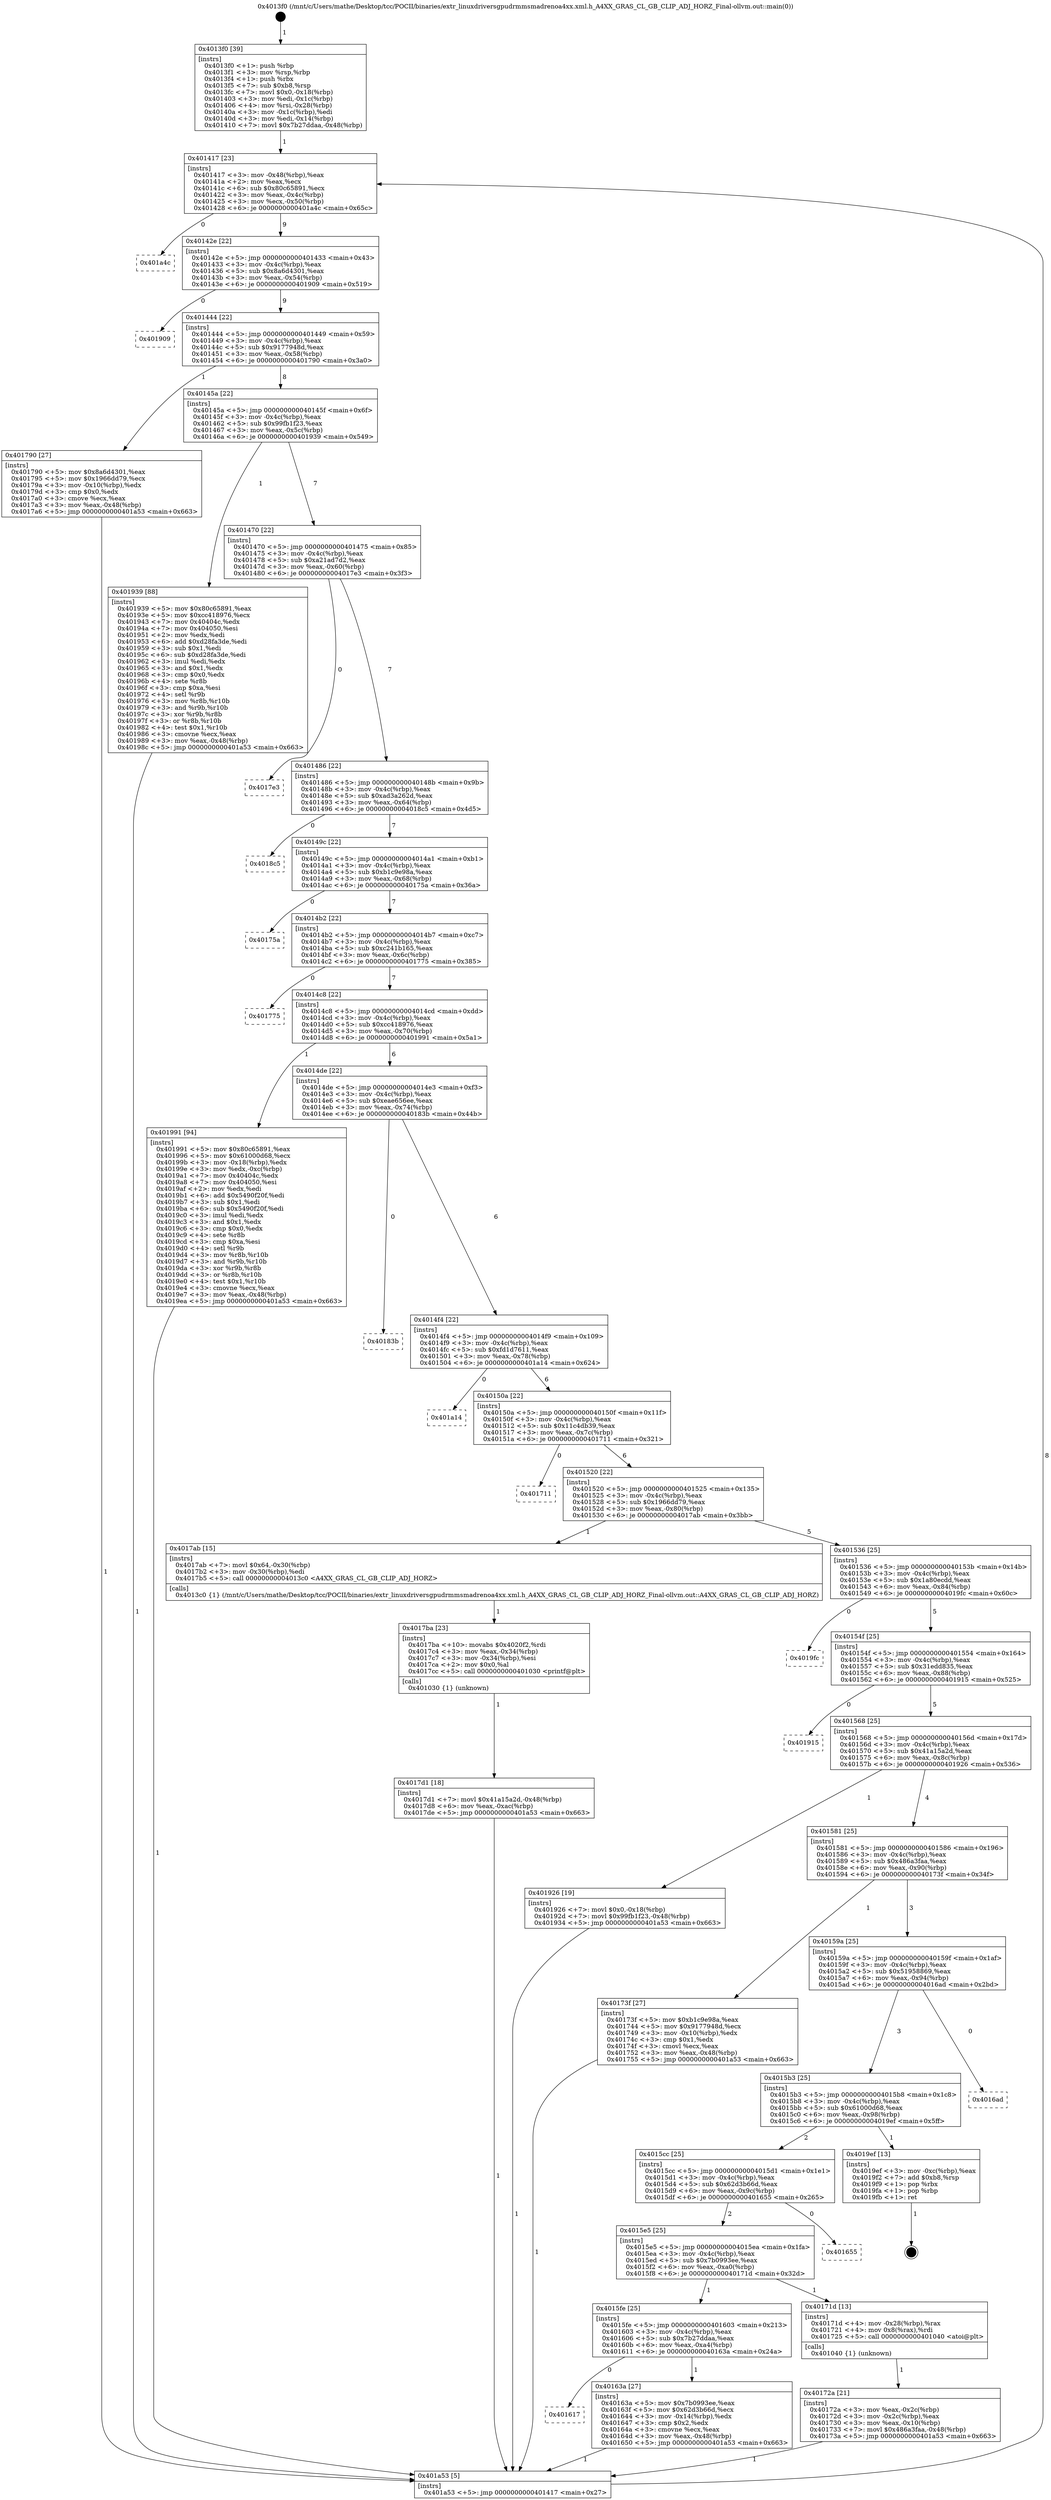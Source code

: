 digraph "0x4013f0" {
  label = "0x4013f0 (/mnt/c/Users/mathe/Desktop/tcc/POCII/binaries/extr_linuxdriversgpudrmmsmadrenoa4xx.xml.h_A4XX_GRAS_CL_GB_CLIP_ADJ_HORZ_Final-ollvm.out::main(0))"
  labelloc = "t"
  node[shape=record]

  Entry [label="",width=0.3,height=0.3,shape=circle,fillcolor=black,style=filled]
  "0x401417" [label="{
     0x401417 [23]\l
     | [instrs]\l
     &nbsp;&nbsp;0x401417 \<+3\>: mov -0x48(%rbp),%eax\l
     &nbsp;&nbsp;0x40141a \<+2\>: mov %eax,%ecx\l
     &nbsp;&nbsp;0x40141c \<+6\>: sub $0x80c65891,%ecx\l
     &nbsp;&nbsp;0x401422 \<+3\>: mov %eax,-0x4c(%rbp)\l
     &nbsp;&nbsp;0x401425 \<+3\>: mov %ecx,-0x50(%rbp)\l
     &nbsp;&nbsp;0x401428 \<+6\>: je 0000000000401a4c \<main+0x65c\>\l
  }"]
  "0x401a4c" [label="{
     0x401a4c\l
  }", style=dashed]
  "0x40142e" [label="{
     0x40142e [22]\l
     | [instrs]\l
     &nbsp;&nbsp;0x40142e \<+5\>: jmp 0000000000401433 \<main+0x43\>\l
     &nbsp;&nbsp;0x401433 \<+3\>: mov -0x4c(%rbp),%eax\l
     &nbsp;&nbsp;0x401436 \<+5\>: sub $0x8a6d4301,%eax\l
     &nbsp;&nbsp;0x40143b \<+3\>: mov %eax,-0x54(%rbp)\l
     &nbsp;&nbsp;0x40143e \<+6\>: je 0000000000401909 \<main+0x519\>\l
  }"]
  Exit [label="",width=0.3,height=0.3,shape=circle,fillcolor=black,style=filled,peripheries=2]
  "0x401909" [label="{
     0x401909\l
  }", style=dashed]
  "0x401444" [label="{
     0x401444 [22]\l
     | [instrs]\l
     &nbsp;&nbsp;0x401444 \<+5\>: jmp 0000000000401449 \<main+0x59\>\l
     &nbsp;&nbsp;0x401449 \<+3\>: mov -0x4c(%rbp),%eax\l
     &nbsp;&nbsp;0x40144c \<+5\>: sub $0x9177948d,%eax\l
     &nbsp;&nbsp;0x401451 \<+3\>: mov %eax,-0x58(%rbp)\l
     &nbsp;&nbsp;0x401454 \<+6\>: je 0000000000401790 \<main+0x3a0\>\l
  }"]
  "0x4017d1" [label="{
     0x4017d1 [18]\l
     | [instrs]\l
     &nbsp;&nbsp;0x4017d1 \<+7\>: movl $0x41a15a2d,-0x48(%rbp)\l
     &nbsp;&nbsp;0x4017d8 \<+6\>: mov %eax,-0xac(%rbp)\l
     &nbsp;&nbsp;0x4017de \<+5\>: jmp 0000000000401a53 \<main+0x663\>\l
  }"]
  "0x401790" [label="{
     0x401790 [27]\l
     | [instrs]\l
     &nbsp;&nbsp;0x401790 \<+5\>: mov $0x8a6d4301,%eax\l
     &nbsp;&nbsp;0x401795 \<+5\>: mov $0x1966dd79,%ecx\l
     &nbsp;&nbsp;0x40179a \<+3\>: mov -0x10(%rbp),%edx\l
     &nbsp;&nbsp;0x40179d \<+3\>: cmp $0x0,%edx\l
     &nbsp;&nbsp;0x4017a0 \<+3\>: cmove %ecx,%eax\l
     &nbsp;&nbsp;0x4017a3 \<+3\>: mov %eax,-0x48(%rbp)\l
     &nbsp;&nbsp;0x4017a6 \<+5\>: jmp 0000000000401a53 \<main+0x663\>\l
  }"]
  "0x40145a" [label="{
     0x40145a [22]\l
     | [instrs]\l
     &nbsp;&nbsp;0x40145a \<+5\>: jmp 000000000040145f \<main+0x6f\>\l
     &nbsp;&nbsp;0x40145f \<+3\>: mov -0x4c(%rbp),%eax\l
     &nbsp;&nbsp;0x401462 \<+5\>: sub $0x99fb1f23,%eax\l
     &nbsp;&nbsp;0x401467 \<+3\>: mov %eax,-0x5c(%rbp)\l
     &nbsp;&nbsp;0x40146a \<+6\>: je 0000000000401939 \<main+0x549\>\l
  }"]
  "0x4017ba" [label="{
     0x4017ba [23]\l
     | [instrs]\l
     &nbsp;&nbsp;0x4017ba \<+10\>: movabs $0x4020f2,%rdi\l
     &nbsp;&nbsp;0x4017c4 \<+3\>: mov %eax,-0x34(%rbp)\l
     &nbsp;&nbsp;0x4017c7 \<+3\>: mov -0x34(%rbp),%esi\l
     &nbsp;&nbsp;0x4017ca \<+2\>: mov $0x0,%al\l
     &nbsp;&nbsp;0x4017cc \<+5\>: call 0000000000401030 \<printf@plt\>\l
     | [calls]\l
     &nbsp;&nbsp;0x401030 \{1\} (unknown)\l
  }"]
  "0x401939" [label="{
     0x401939 [88]\l
     | [instrs]\l
     &nbsp;&nbsp;0x401939 \<+5\>: mov $0x80c65891,%eax\l
     &nbsp;&nbsp;0x40193e \<+5\>: mov $0xcc418976,%ecx\l
     &nbsp;&nbsp;0x401943 \<+7\>: mov 0x40404c,%edx\l
     &nbsp;&nbsp;0x40194a \<+7\>: mov 0x404050,%esi\l
     &nbsp;&nbsp;0x401951 \<+2\>: mov %edx,%edi\l
     &nbsp;&nbsp;0x401953 \<+6\>: add $0xd28fa3de,%edi\l
     &nbsp;&nbsp;0x401959 \<+3\>: sub $0x1,%edi\l
     &nbsp;&nbsp;0x40195c \<+6\>: sub $0xd28fa3de,%edi\l
     &nbsp;&nbsp;0x401962 \<+3\>: imul %edi,%edx\l
     &nbsp;&nbsp;0x401965 \<+3\>: and $0x1,%edx\l
     &nbsp;&nbsp;0x401968 \<+3\>: cmp $0x0,%edx\l
     &nbsp;&nbsp;0x40196b \<+4\>: sete %r8b\l
     &nbsp;&nbsp;0x40196f \<+3\>: cmp $0xa,%esi\l
     &nbsp;&nbsp;0x401972 \<+4\>: setl %r9b\l
     &nbsp;&nbsp;0x401976 \<+3\>: mov %r8b,%r10b\l
     &nbsp;&nbsp;0x401979 \<+3\>: and %r9b,%r10b\l
     &nbsp;&nbsp;0x40197c \<+3\>: xor %r9b,%r8b\l
     &nbsp;&nbsp;0x40197f \<+3\>: or %r8b,%r10b\l
     &nbsp;&nbsp;0x401982 \<+4\>: test $0x1,%r10b\l
     &nbsp;&nbsp;0x401986 \<+3\>: cmovne %ecx,%eax\l
     &nbsp;&nbsp;0x401989 \<+3\>: mov %eax,-0x48(%rbp)\l
     &nbsp;&nbsp;0x40198c \<+5\>: jmp 0000000000401a53 \<main+0x663\>\l
  }"]
  "0x401470" [label="{
     0x401470 [22]\l
     | [instrs]\l
     &nbsp;&nbsp;0x401470 \<+5\>: jmp 0000000000401475 \<main+0x85\>\l
     &nbsp;&nbsp;0x401475 \<+3\>: mov -0x4c(%rbp),%eax\l
     &nbsp;&nbsp;0x401478 \<+5\>: sub $0xa21ad7d2,%eax\l
     &nbsp;&nbsp;0x40147d \<+3\>: mov %eax,-0x60(%rbp)\l
     &nbsp;&nbsp;0x401480 \<+6\>: je 00000000004017e3 \<main+0x3f3\>\l
  }"]
  "0x40172a" [label="{
     0x40172a [21]\l
     | [instrs]\l
     &nbsp;&nbsp;0x40172a \<+3\>: mov %eax,-0x2c(%rbp)\l
     &nbsp;&nbsp;0x40172d \<+3\>: mov -0x2c(%rbp),%eax\l
     &nbsp;&nbsp;0x401730 \<+3\>: mov %eax,-0x10(%rbp)\l
     &nbsp;&nbsp;0x401733 \<+7\>: movl $0x486a3faa,-0x48(%rbp)\l
     &nbsp;&nbsp;0x40173a \<+5\>: jmp 0000000000401a53 \<main+0x663\>\l
  }"]
  "0x4017e3" [label="{
     0x4017e3\l
  }", style=dashed]
  "0x401486" [label="{
     0x401486 [22]\l
     | [instrs]\l
     &nbsp;&nbsp;0x401486 \<+5\>: jmp 000000000040148b \<main+0x9b\>\l
     &nbsp;&nbsp;0x40148b \<+3\>: mov -0x4c(%rbp),%eax\l
     &nbsp;&nbsp;0x40148e \<+5\>: sub $0xad3a262d,%eax\l
     &nbsp;&nbsp;0x401493 \<+3\>: mov %eax,-0x64(%rbp)\l
     &nbsp;&nbsp;0x401496 \<+6\>: je 00000000004018c5 \<main+0x4d5\>\l
  }"]
  "0x4013f0" [label="{
     0x4013f0 [39]\l
     | [instrs]\l
     &nbsp;&nbsp;0x4013f0 \<+1\>: push %rbp\l
     &nbsp;&nbsp;0x4013f1 \<+3\>: mov %rsp,%rbp\l
     &nbsp;&nbsp;0x4013f4 \<+1\>: push %rbx\l
     &nbsp;&nbsp;0x4013f5 \<+7\>: sub $0xb8,%rsp\l
     &nbsp;&nbsp;0x4013fc \<+7\>: movl $0x0,-0x18(%rbp)\l
     &nbsp;&nbsp;0x401403 \<+3\>: mov %edi,-0x1c(%rbp)\l
     &nbsp;&nbsp;0x401406 \<+4\>: mov %rsi,-0x28(%rbp)\l
     &nbsp;&nbsp;0x40140a \<+3\>: mov -0x1c(%rbp),%edi\l
     &nbsp;&nbsp;0x40140d \<+3\>: mov %edi,-0x14(%rbp)\l
     &nbsp;&nbsp;0x401410 \<+7\>: movl $0x7b27ddaa,-0x48(%rbp)\l
  }"]
  "0x4018c5" [label="{
     0x4018c5\l
  }", style=dashed]
  "0x40149c" [label="{
     0x40149c [22]\l
     | [instrs]\l
     &nbsp;&nbsp;0x40149c \<+5\>: jmp 00000000004014a1 \<main+0xb1\>\l
     &nbsp;&nbsp;0x4014a1 \<+3\>: mov -0x4c(%rbp),%eax\l
     &nbsp;&nbsp;0x4014a4 \<+5\>: sub $0xb1c9e98a,%eax\l
     &nbsp;&nbsp;0x4014a9 \<+3\>: mov %eax,-0x68(%rbp)\l
     &nbsp;&nbsp;0x4014ac \<+6\>: je 000000000040175a \<main+0x36a\>\l
  }"]
  "0x401a53" [label="{
     0x401a53 [5]\l
     | [instrs]\l
     &nbsp;&nbsp;0x401a53 \<+5\>: jmp 0000000000401417 \<main+0x27\>\l
  }"]
  "0x40175a" [label="{
     0x40175a\l
  }", style=dashed]
  "0x4014b2" [label="{
     0x4014b2 [22]\l
     | [instrs]\l
     &nbsp;&nbsp;0x4014b2 \<+5\>: jmp 00000000004014b7 \<main+0xc7\>\l
     &nbsp;&nbsp;0x4014b7 \<+3\>: mov -0x4c(%rbp),%eax\l
     &nbsp;&nbsp;0x4014ba \<+5\>: sub $0xc241b165,%eax\l
     &nbsp;&nbsp;0x4014bf \<+3\>: mov %eax,-0x6c(%rbp)\l
     &nbsp;&nbsp;0x4014c2 \<+6\>: je 0000000000401775 \<main+0x385\>\l
  }"]
  "0x401617" [label="{
     0x401617\l
  }", style=dashed]
  "0x401775" [label="{
     0x401775\l
  }", style=dashed]
  "0x4014c8" [label="{
     0x4014c8 [22]\l
     | [instrs]\l
     &nbsp;&nbsp;0x4014c8 \<+5\>: jmp 00000000004014cd \<main+0xdd\>\l
     &nbsp;&nbsp;0x4014cd \<+3\>: mov -0x4c(%rbp),%eax\l
     &nbsp;&nbsp;0x4014d0 \<+5\>: sub $0xcc418976,%eax\l
     &nbsp;&nbsp;0x4014d5 \<+3\>: mov %eax,-0x70(%rbp)\l
     &nbsp;&nbsp;0x4014d8 \<+6\>: je 0000000000401991 \<main+0x5a1\>\l
  }"]
  "0x40163a" [label="{
     0x40163a [27]\l
     | [instrs]\l
     &nbsp;&nbsp;0x40163a \<+5\>: mov $0x7b0993ee,%eax\l
     &nbsp;&nbsp;0x40163f \<+5\>: mov $0x62d3b66d,%ecx\l
     &nbsp;&nbsp;0x401644 \<+3\>: mov -0x14(%rbp),%edx\l
     &nbsp;&nbsp;0x401647 \<+3\>: cmp $0x2,%edx\l
     &nbsp;&nbsp;0x40164a \<+3\>: cmovne %ecx,%eax\l
     &nbsp;&nbsp;0x40164d \<+3\>: mov %eax,-0x48(%rbp)\l
     &nbsp;&nbsp;0x401650 \<+5\>: jmp 0000000000401a53 \<main+0x663\>\l
  }"]
  "0x401991" [label="{
     0x401991 [94]\l
     | [instrs]\l
     &nbsp;&nbsp;0x401991 \<+5\>: mov $0x80c65891,%eax\l
     &nbsp;&nbsp;0x401996 \<+5\>: mov $0x61000d68,%ecx\l
     &nbsp;&nbsp;0x40199b \<+3\>: mov -0x18(%rbp),%edx\l
     &nbsp;&nbsp;0x40199e \<+3\>: mov %edx,-0xc(%rbp)\l
     &nbsp;&nbsp;0x4019a1 \<+7\>: mov 0x40404c,%edx\l
     &nbsp;&nbsp;0x4019a8 \<+7\>: mov 0x404050,%esi\l
     &nbsp;&nbsp;0x4019af \<+2\>: mov %edx,%edi\l
     &nbsp;&nbsp;0x4019b1 \<+6\>: add $0x5490f20f,%edi\l
     &nbsp;&nbsp;0x4019b7 \<+3\>: sub $0x1,%edi\l
     &nbsp;&nbsp;0x4019ba \<+6\>: sub $0x5490f20f,%edi\l
     &nbsp;&nbsp;0x4019c0 \<+3\>: imul %edi,%edx\l
     &nbsp;&nbsp;0x4019c3 \<+3\>: and $0x1,%edx\l
     &nbsp;&nbsp;0x4019c6 \<+3\>: cmp $0x0,%edx\l
     &nbsp;&nbsp;0x4019c9 \<+4\>: sete %r8b\l
     &nbsp;&nbsp;0x4019cd \<+3\>: cmp $0xa,%esi\l
     &nbsp;&nbsp;0x4019d0 \<+4\>: setl %r9b\l
     &nbsp;&nbsp;0x4019d4 \<+3\>: mov %r8b,%r10b\l
     &nbsp;&nbsp;0x4019d7 \<+3\>: and %r9b,%r10b\l
     &nbsp;&nbsp;0x4019da \<+3\>: xor %r9b,%r8b\l
     &nbsp;&nbsp;0x4019dd \<+3\>: or %r8b,%r10b\l
     &nbsp;&nbsp;0x4019e0 \<+4\>: test $0x1,%r10b\l
     &nbsp;&nbsp;0x4019e4 \<+3\>: cmovne %ecx,%eax\l
     &nbsp;&nbsp;0x4019e7 \<+3\>: mov %eax,-0x48(%rbp)\l
     &nbsp;&nbsp;0x4019ea \<+5\>: jmp 0000000000401a53 \<main+0x663\>\l
  }"]
  "0x4014de" [label="{
     0x4014de [22]\l
     | [instrs]\l
     &nbsp;&nbsp;0x4014de \<+5\>: jmp 00000000004014e3 \<main+0xf3\>\l
     &nbsp;&nbsp;0x4014e3 \<+3\>: mov -0x4c(%rbp),%eax\l
     &nbsp;&nbsp;0x4014e6 \<+5\>: sub $0xeae656ee,%eax\l
     &nbsp;&nbsp;0x4014eb \<+3\>: mov %eax,-0x74(%rbp)\l
     &nbsp;&nbsp;0x4014ee \<+6\>: je 000000000040183b \<main+0x44b\>\l
  }"]
  "0x4015fe" [label="{
     0x4015fe [25]\l
     | [instrs]\l
     &nbsp;&nbsp;0x4015fe \<+5\>: jmp 0000000000401603 \<main+0x213\>\l
     &nbsp;&nbsp;0x401603 \<+3\>: mov -0x4c(%rbp),%eax\l
     &nbsp;&nbsp;0x401606 \<+5\>: sub $0x7b27ddaa,%eax\l
     &nbsp;&nbsp;0x40160b \<+6\>: mov %eax,-0xa4(%rbp)\l
     &nbsp;&nbsp;0x401611 \<+6\>: je 000000000040163a \<main+0x24a\>\l
  }"]
  "0x40183b" [label="{
     0x40183b\l
  }", style=dashed]
  "0x4014f4" [label="{
     0x4014f4 [22]\l
     | [instrs]\l
     &nbsp;&nbsp;0x4014f4 \<+5\>: jmp 00000000004014f9 \<main+0x109\>\l
     &nbsp;&nbsp;0x4014f9 \<+3\>: mov -0x4c(%rbp),%eax\l
     &nbsp;&nbsp;0x4014fc \<+5\>: sub $0xfd1d7611,%eax\l
     &nbsp;&nbsp;0x401501 \<+3\>: mov %eax,-0x78(%rbp)\l
     &nbsp;&nbsp;0x401504 \<+6\>: je 0000000000401a14 \<main+0x624\>\l
  }"]
  "0x40171d" [label="{
     0x40171d [13]\l
     | [instrs]\l
     &nbsp;&nbsp;0x40171d \<+4\>: mov -0x28(%rbp),%rax\l
     &nbsp;&nbsp;0x401721 \<+4\>: mov 0x8(%rax),%rdi\l
     &nbsp;&nbsp;0x401725 \<+5\>: call 0000000000401040 \<atoi@plt\>\l
     | [calls]\l
     &nbsp;&nbsp;0x401040 \{1\} (unknown)\l
  }"]
  "0x401a14" [label="{
     0x401a14\l
  }", style=dashed]
  "0x40150a" [label="{
     0x40150a [22]\l
     | [instrs]\l
     &nbsp;&nbsp;0x40150a \<+5\>: jmp 000000000040150f \<main+0x11f\>\l
     &nbsp;&nbsp;0x40150f \<+3\>: mov -0x4c(%rbp),%eax\l
     &nbsp;&nbsp;0x401512 \<+5\>: sub $0x11c4db39,%eax\l
     &nbsp;&nbsp;0x401517 \<+3\>: mov %eax,-0x7c(%rbp)\l
     &nbsp;&nbsp;0x40151a \<+6\>: je 0000000000401711 \<main+0x321\>\l
  }"]
  "0x4015e5" [label="{
     0x4015e5 [25]\l
     | [instrs]\l
     &nbsp;&nbsp;0x4015e5 \<+5\>: jmp 00000000004015ea \<main+0x1fa\>\l
     &nbsp;&nbsp;0x4015ea \<+3\>: mov -0x4c(%rbp),%eax\l
     &nbsp;&nbsp;0x4015ed \<+5\>: sub $0x7b0993ee,%eax\l
     &nbsp;&nbsp;0x4015f2 \<+6\>: mov %eax,-0xa0(%rbp)\l
     &nbsp;&nbsp;0x4015f8 \<+6\>: je 000000000040171d \<main+0x32d\>\l
  }"]
  "0x401711" [label="{
     0x401711\l
  }", style=dashed]
  "0x401520" [label="{
     0x401520 [22]\l
     | [instrs]\l
     &nbsp;&nbsp;0x401520 \<+5\>: jmp 0000000000401525 \<main+0x135\>\l
     &nbsp;&nbsp;0x401525 \<+3\>: mov -0x4c(%rbp),%eax\l
     &nbsp;&nbsp;0x401528 \<+5\>: sub $0x1966dd79,%eax\l
     &nbsp;&nbsp;0x40152d \<+3\>: mov %eax,-0x80(%rbp)\l
     &nbsp;&nbsp;0x401530 \<+6\>: je 00000000004017ab \<main+0x3bb\>\l
  }"]
  "0x401655" [label="{
     0x401655\l
  }", style=dashed]
  "0x4017ab" [label="{
     0x4017ab [15]\l
     | [instrs]\l
     &nbsp;&nbsp;0x4017ab \<+7\>: movl $0x64,-0x30(%rbp)\l
     &nbsp;&nbsp;0x4017b2 \<+3\>: mov -0x30(%rbp),%edi\l
     &nbsp;&nbsp;0x4017b5 \<+5\>: call 00000000004013c0 \<A4XX_GRAS_CL_GB_CLIP_ADJ_HORZ\>\l
     | [calls]\l
     &nbsp;&nbsp;0x4013c0 \{1\} (/mnt/c/Users/mathe/Desktop/tcc/POCII/binaries/extr_linuxdriversgpudrmmsmadrenoa4xx.xml.h_A4XX_GRAS_CL_GB_CLIP_ADJ_HORZ_Final-ollvm.out::A4XX_GRAS_CL_GB_CLIP_ADJ_HORZ)\l
  }"]
  "0x401536" [label="{
     0x401536 [25]\l
     | [instrs]\l
     &nbsp;&nbsp;0x401536 \<+5\>: jmp 000000000040153b \<main+0x14b\>\l
     &nbsp;&nbsp;0x40153b \<+3\>: mov -0x4c(%rbp),%eax\l
     &nbsp;&nbsp;0x40153e \<+5\>: sub $0x1a80ecdd,%eax\l
     &nbsp;&nbsp;0x401543 \<+6\>: mov %eax,-0x84(%rbp)\l
     &nbsp;&nbsp;0x401549 \<+6\>: je 00000000004019fc \<main+0x60c\>\l
  }"]
  "0x4015cc" [label="{
     0x4015cc [25]\l
     | [instrs]\l
     &nbsp;&nbsp;0x4015cc \<+5\>: jmp 00000000004015d1 \<main+0x1e1\>\l
     &nbsp;&nbsp;0x4015d1 \<+3\>: mov -0x4c(%rbp),%eax\l
     &nbsp;&nbsp;0x4015d4 \<+5\>: sub $0x62d3b66d,%eax\l
     &nbsp;&nbsp;0x4015d9 \<+6\>: mov %eax,-0x9c(%rbp)\l
     &nbsp;&nbsp;0x4015df \<+6\>: je 0000000000401655 \<main+0x265\>\l
  }"]
  "0x4019fc" [label="{
     0x4019fc\l
  }", style=dashed]
  "0x40154f" [label="{
     0x40154f [25]\l
     | [instrs]\l
     &nbsp;&nbsp;0x40154f \<+5\>: jmp 0000000000401554 \<main+0x164\>\l
     &nbsp;&nbsp;0x401554 \<+3\>: mov -0x4c(%rbp),%eax\l
     &nbsp;&nbsp;0x401557 \<+5\>: sub $0x31edd835,%eax\l
     &nbsp;&nbsp;0x40155c \<+6\>: mov %eax,-0x88(%rbp)\l
     &nbsp;&nbsp;0x401562 \<+6\>: je 0000000000401915 \<main+0x525\>\l
  }"]
  "0x4019ef" [label="{
     0x4019ef [13]\l
     | [instrs]\l
     &nbsp;&nbsp;0x4019ef \<+3\>: mov -0xc(%rbp),%eax\l
     &nbsp;&nbsp;0x4019f2 \<+7\>: add $0xb8,%rsp\l
     &nbsp;&nbsp;0x4019f9 \<+1\>: pop %rbx\l
     &nbsp;&nbsp;0x4019fa \<+1\>: pop %rbp\l
     &nbsp;&nbsp;0x4019fb \<+1\>: ret\l
  }"]
  "0x401915" [label="{
     0x401915\l
  }", style=dashed]
  "0x401568" [label="{
     0x401568 [25]\l
     | [instrs]\l
     &nbsp;&nbsp;0x401568 \<+5\>: jmp 000000000040156d \<main+0x17d\>\l
     &nbsp;&nbsp;0x40156d \<+3\>: mov -0x4c(%rbp),%eax\l
     &nbsp;&nbsp;0x401570 \<+5\>: sub $0x41a15a2d,%eax\l
     &nbsp;&nbsp;0x401575 \<+6\>: mov %eax,-0x8c(%rbp)\l
     &nbsp;&nbsp;0x40157b \<+6\>: je 0000000000401926 \<main+0x536\>\l
  }"]
  "0x4015b3" [label="{
     0x4015b3 [25]\l
     | [instrs]\l
     &nbsp;&nbsp;0x4015b3 \<+5\>: jmp 00000000004015b8 \<main+0x1c8\>\l
     &nbsp;&nbsp;0x4015b8 \<+3\>: mov -0x4c(%rbp),%eax\l
     &nbsp;&nbsp;0x4015bb \<+5\>: sub $0x61000d68,%eax\l
     &nbsp;&nbsp;0x4015c0 \<+6\>: mov %eax,-0x98(%rbp)\l
     &nbsp;&nbsp;0x4015c6 \<+6\>: je 00000000004019ef \<main+0x5ff\>\l
  }"]
  "0x401926" [label="{
     0x401926 [19]\l
     | [instrs]\l
     &nbsp;&nbsp;0x401926 \<+7\>: movl $0x0,-0x18(%rbp)\l
     &nbsp;&nbsp;0x40192d \<+7\>: movl $0x99fb1f23,-0x48(%rbp)\l
     &nbsp;&nbsp;0x401934 \<+5\>: jmp 0000000000401a53 \<main+0x663\>\l
  }"]
  "0x401581" [label="{
     0x401581 [25]\l
     | [instrs]\l
     &nbsp;&nbsp;0x401581 \<+5\>: jmp 0000000000401586 \<main+0x196\>\l
     &nbsp;&nbsp;0x401586 \<+3\>: mov -0x4c(%rbp),%eax\l
     &nbsp;&nbsp;0x401589 \<+5\>: sub $0x486a3faa,%eax\l
     &nbsp;&nbsp;0x40158e \<+6\>: mov %eax,-0x90(%rbp)\l
     &nbsp;&nbsp;0x401594 \<+6\>: je 000000000040173f \<main+0x34f\>\l
  }"]
  "0x4016ad" [label="{
     0x4016ad\l
  }", style=dashed]
  "0x40173f" [label="{
     0x40173f [27]\l
     | [instrs]\l
     &nbsp;&nbsp;0x40173f \<+5\>: mov $0xb1c9e98a,%eax\l
     &nbsp;&nbsp;0x401744 \<+5\>: mov $0x9177948d,%ecx\l
     &nbsp;&nbsp;0x401749 \<+3\>: mov -0x10(%rbp),%edx\l
     &nbsp;&nbsp;0x40174c \<+3\>: cmp $0x1,%edx\l
     &nbsp;&nbsp;0x40174f \<+3\>: cmovl %ecx,%eax\l
     &nbsp;&nbsp;0x401752 \<+3\>: mov %eax,-0x48(%rbp)\l
     &nbsp;&nbsp;0x401755 \<+5\>: jmp 0000000000401a53 \<main+0x663\>\l
  }"]
  "0x40159a" [label="{
     0x40159a [25]\l
     | [instrs]\l
     &nbsp;&nbsp;0x40159a \<+5\>: jmp 000000000040159f \<main+0x1af\>\l
     &nbsp;&nbsp;0x40159f \<+3\>: mov -0x4c(%rbp),%eax\l
     &nbsp;&nbsp;0x4015a2 \<+5\>: sub $0x51958869,%eax\l
     &nbsp;&nbsp;0x4015a7 \<+6\>: mov %eax,-0x94(%rbp)\l
     &nbsp;&nbsp;0x4015ad \<+6\>: je 00000000004016ad \<main+0x2bd\>\l
  }"]
  Entry -> "0x4013f0" [label=" 1"]
  "0x401417" -> "0x401a4c" [label=" 0"]
  "0x401417" -> "0x40142e" [label=" 9"]
  "0x4019ef" -> Exit [label=" 1"]
  "0x40142e" -> "0x401909" [label=" 0"]
  "0x40142e" -> "0x401444" [label=" 9"]
  "0x401991" -> "0x401a53" [label=" 1"]
  "0x401444" -> "0x401790" [label=" 1"]
  "0x401444" -> "0x40145a" [label=" 8"]
  "0x401939" -> "0x401a53" [label=" 1"]
  "0x40145a" -> "0x401939" [label=" 1"]
  "0x40145a" -> "0x401470" [label=" 7"]
  "0x401926" -> "0x401a53" [label=" 1"]
  "0x401470" -> "0x4017e3" [label=" 0"]
  "0x401470" -> "0x401486" [label=" 7"]
  "0x4017d1" -> "0x401a53" [label=" 1"]
  "0x401486" -> "0x4018c5" [label=" 0"]
  "0x401486" -> "0x40149c" [label=" 7"]
  "0x4017ba" -> "0x4017d1" [label=" 1"]
  "0x40149c" -> "0x40175a" [label=" 0"]
  "0x40149c" -> "0x4014b2" [label=" 7"]
  "0x4017ab" -> "0x4017ba" [label=" 1"]
  "0x4014b2" -> "0x401775" [label=" 0"]
  "0x4014b2" -> "0x4014c8" [label=" 7"]
  "0x401790" -> "0x401a53" [label=" 1"]
  "0x4014c8" -> "0x401991" [label=" 1"]
  "0x4014c8" -> "0x4014de" [label=" 6"]
  "0x40173f" -> "0x401a53" [label=" 1"]
  "0x4014de" -> "0x40183b" [label=" 0"]
  "0x4014de" -> "0x4014f4" [label=" 6"]
  "0x40171d" -> "0x40172a" [label=" 1"]
  "0x4014f4" -> "0x401a14" [label=" 0"]
  "0x4014f4" -> "0x40150a" [label=" 6"]
  "0x401a53" -> "0x401417" [label=" 8"]
  "0x40150a" -> "0x401711" [label=" 0"]
  "0x40150a" -> "0x401520" [label=" 6"]
  "0x40163a" -> "0x401a53" [label=" 1"]
  "0x401520" -> "0x4017ab" [label=" 1"]
  "0x401520" -> "0x401536" [label=" 5"]
  "0x4015fe" -> "0x401617" [label=" 0"]
  "0x401536" -> "0x4019fc" [label=" 0"]
  "0x401536" -> "0x40154f" [label=" 5"]
  "0x40172a" -> "0x401a53" [label=" 1"]
  "0x40154f" -> "0x401915" [label=" 0"]
  "0x40154f" -> "0x401568" [label=" 5"]
  "0x4015e5" -> "0x4015fe" [label=" 1"]
  "0x401568" -> "0x401926" [label=" 1"]
  "0x401568" -> "0x401581" [label=" 4"]
  "0x4013f0" -> "0x401417" [label=" 1"]
  "0x401581" -> "0x40173f" [label=" 1"]
  "0x401581" -> "0x40159a" [label=" 3"]
  "0x4015cc" -> "0x4015e5" [label=" 2"]
  "0x40159a" -> "0x4016ad" [label=" 0"]
  "0x40159a" -> "0x4015b3" [label=" 3"]
  "0x4015e5" -> "0x40171d" [label=" 1"]
  "0x4015b3" -> "0x4019ef" [label=" 1"]
  "0x4015b3" -> "0x4015cc" [label=" 2"]
  "0x4015fe" -> "0x40163a" [label=" 1"]
  "0x4015cc" -> "0x401655" [label=" 0"]
}
